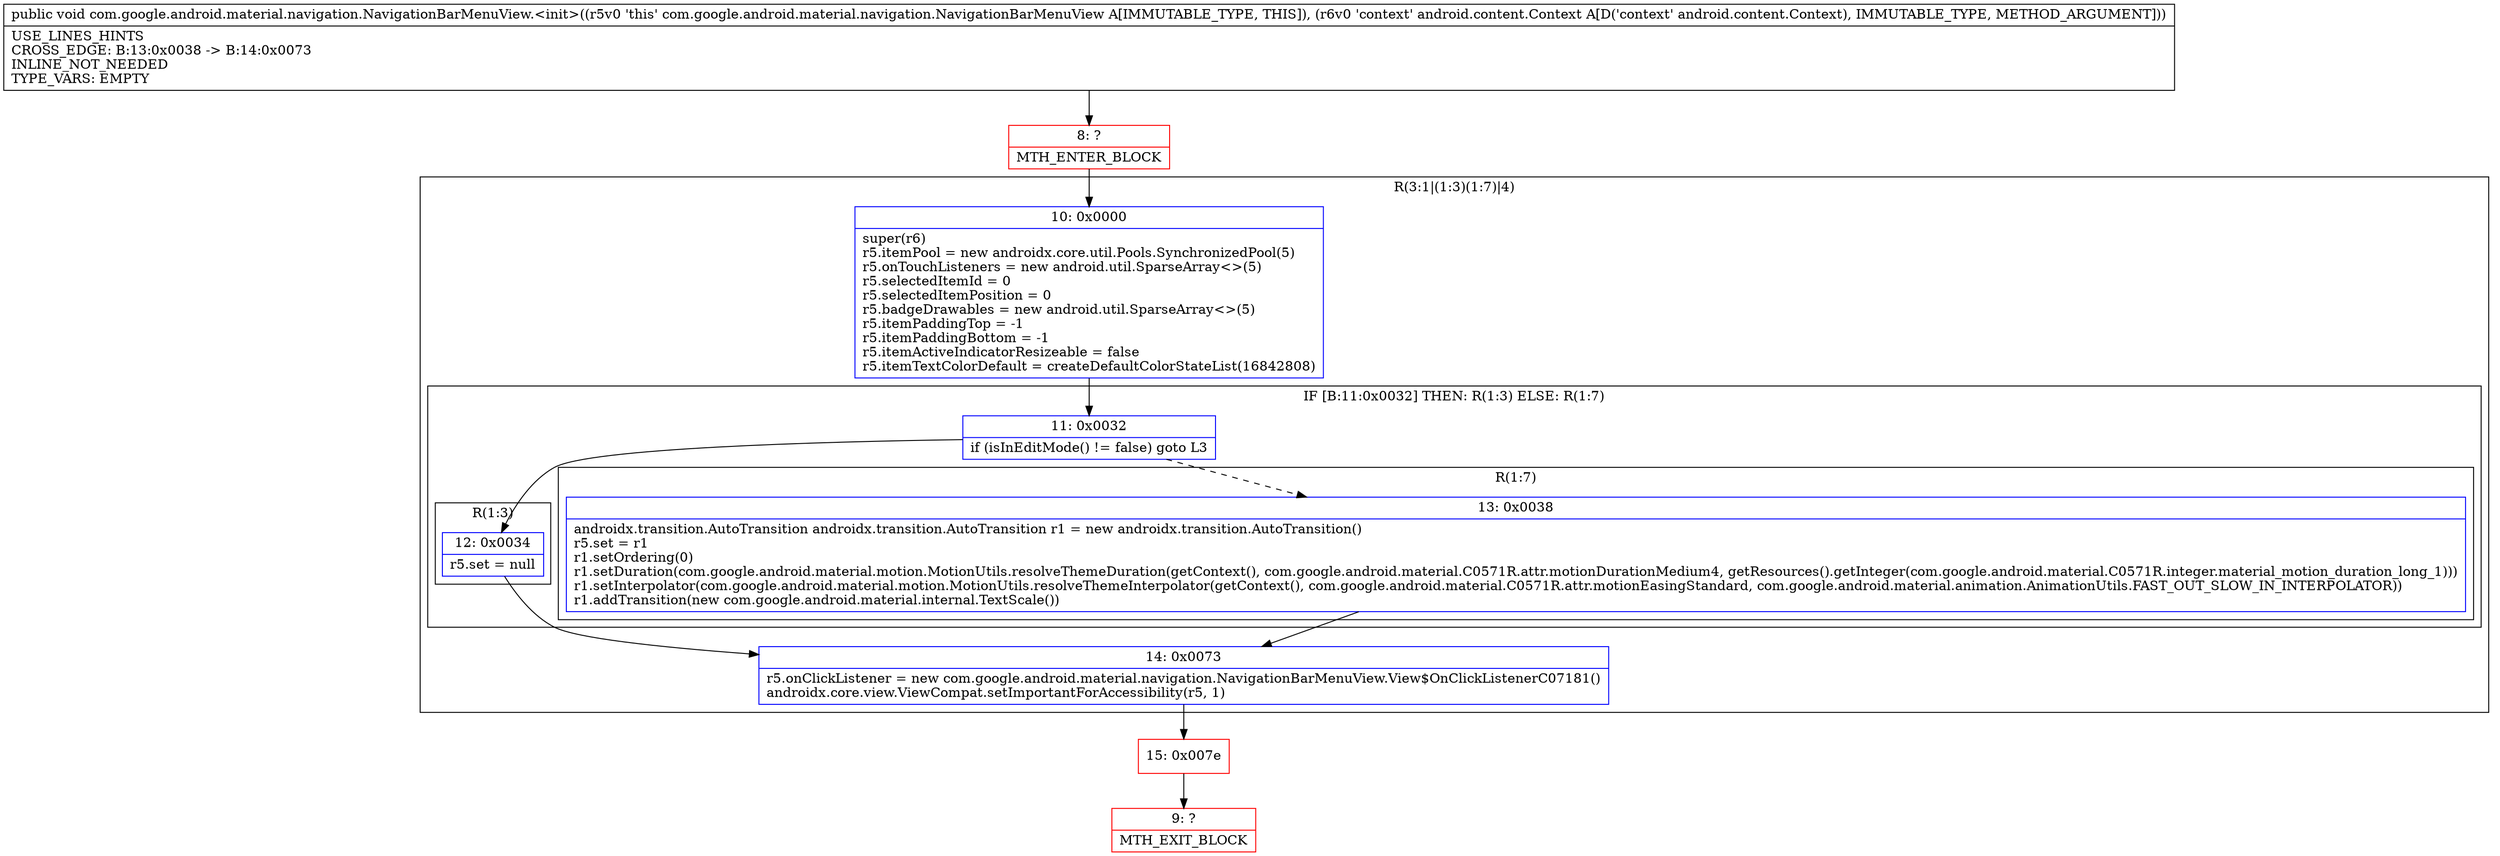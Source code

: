 digraph "CFG forcom.google.android.material.navigation.NavigationBarMenuView.\<init\>(Landroid\/content\/Context;)V" {
subgraph cluster_Region_5760413 {
label = "R(3:1|(1:3)(1:7)|4)";
node [shape=record,color=blue];
Node_10 [shape=record,label="{10\:\ 0x0000|super(r6)\lr5.itemPool = new androidx.core.util.Pools.SynchronizedPool(5)\lr5.onTouchListeners = new android.util.SparseArray\<\>(5)\lr5.selectedItemId = 0\lr5.selectedItemPosition = 0\lr5.badgeDrawables = new android.util.SparseArray\<\>(5)\lr5.itemPaddingTop = \-1\lr5.itemPaddingBottom = \-1\lr5.itemActiveIndicatorResizeable = false\lr5.itemTextColorDefault = createDefaultColorStateList(16842808)\l}"];
subgraph cluster_IfRegion_190433782 {
label = "IF [B:11:0x0032] THEN: R(1:3) ELSE: R(1:7)";
node [shape=record,color=blue];
Node_11 [shape=record,label="{11\:\ 0x0032|if (isInEditMode() != false) goto L3\l}"];
subgraph cluster_Region_1699181523 {
label = "R(1:3)";
node [shape=record,color=blue];
Node_12 [shape=record,label="{12\:\ 0x0034|r5.set = null\l}"];
}
subgraph cluster_Region_911459133 {
label = "R(1:7)";
node [shape=record,color=blue];
Node_13 [shape=record,label="{13\:\ 0x0038|androidx.transition.AutoTransition androidx.transition.AutoTransition r1 = new androidx.transition.AutoTransition()\lr5.set = r1\lr1.setOrdering(0)\lr1.setDuration(com.google.android.material.motion.MotionUtils.resolveThemeDuration(getContext(), com.google.android.material.C0571R.attr.motionDurationMedium4, getResources().getInteger(com.google.android.material.C0571R.integer.material_motion_duration_long_1)))\lr1.setInterpolator(com.google.android.material.motion.MotionUtils.resolveThemeInterpolator(getContext(), com.google.android.material.C0571R.attr.motionEasingStandard, com.google.android.material.animation.AnimationUtils.FAST_OUT_SLOW_IN_INTERPOLATOR))\lr1.addTransition(new com.google.android.material.internal.TextScale())\l}"];
}
}
Node_14 [shape=record,label="{14\:\ 0x0073|r5.onClickListener = new com.google.android.material.navigation.NavigationBarMenuView.View$OnClickListenerC07181()\landroidx.core.view.ViewCompat.setImportantForAccessibility(r5, 1)\l}"];
}
Node_8 [shape=record,color=red,label="{8\:\ ?|MTH_ENTER_BLOCK\l}"];
Node_15 [shape=record,color=red,label="{15\:\ 0x007e}"];
Node_9 [shape=record,color=red,label="{9\:\ ?|MTH_EXIT_BLOCK\l}"];
MethodNode[shape=record,label="{public void com.google.android.material.navigation.NavigationBarMenuView.\<init\>((r5v0 'this' com.google.android.material.navigation.NavigationBarMenuView A[IMMUTABLE_TYPE, THIS]), (r6v0 'context' android.content.Context A[D('context' android.content.Context), IMMUTABLE_TYPE, METHOD_ARGUMENT]))  | USE_LINES_HINTS\lCROSS_EDGE: B:13:0x0038 \-\> B:14:0x0073\lINLINE_NOT_NEEDED\lTYPE_VARS: EMPTY\l}"];
MethodNode -> Node_8;Node_10 -> Node_11;
Node_11 -> Node_12;
Node_11 -> Node_13[style=dashed];
Node_12 -> Node_14;
Node_13 -> Node_14;
Node_14 -> Node_15;
Node_8 -> Node_10;
Node_15 -> Node_9;
}

